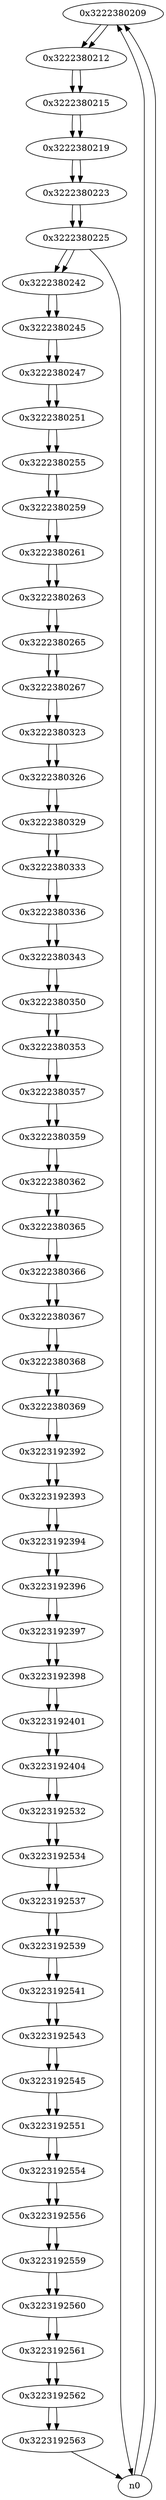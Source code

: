 digraph G{
/* nodes */
  n1 [label="0x3222380209"]
  n2 [label="0x3222380212"]
  n3 [label="0x3222380215"]
  n4 [label="0x3222380219"]
  n5 [label="0x3222380223"]
  n6 [label="0x3222380225"]
  n7 [label="0x3222380242"]
  n8 [label="0x3222380245"]
  n9 [label="0x3222380247"]
  n10 [label="0x3222380251"]
  n11 [label="0x3222380255"]
  n12 [label="0x3222380259"]
  n13 [label="0x3222380261"]
  n14 [label="0x3222380263"]
  n15 [label="0x3222380265"]
  n16 [label="0x3222380267"]
  n17 [label="0x3222380323"]
  n18 [label="0x3222380326"]
  n19 [label="0x3222380329"]
  n20 [label="0x3222380333"]
  n21 [label="0x3222380336"]
  n22 [label="0x3222380343"]
  n23 [label="0x3222380350"]
  n24 [label="0x3222380353"]
  n25 [label="0x3222380357"]
  n26 [label="0x3222380359"]
  n27 [label="0x3222380362"]
  n28 [label="0x3222380365"]
  n29 [label="0x3222380366"]
  n30 [label="0x3222380367"]
  n31 [label="0x3222380368"]
  n32 [label="0x3222380369"]
  n33 [label="0x3223192392"]
  n34 [label="0x3223192393"]
  n35 [label="0x3223192394"]
  n36 [label="0x3223192396"]
  n37 [label="0x3223192397"]
  n38 [label="0x3223192398"]
  n39 [label="0x3223192401"]
  n40 [label="0x3223192404"]
  n41 [label="0x3223192532"]
  n42 [label="0x3223192534"]
  n43 [label="0x3223192537"]
  n44 [label="0x3223192539"]
  n45 [label="0x3223192541"]
  n46 [label="0x3223192543"]
  n47 [label="0x3223192545"]
  n48 [label="0x3223192551"]
  n49 [label="0x3223192554"]
  n50 [label="0x3223192556"]
  n51 [label="0x3223192559"]
  n52 [label="0x3223192560"]
  n53 [label="0x3223192561"]
  n54 [label="0x3223192562"]
  n55 [label="0x3223192563"]
/* edges */
n1 -> n2;
n0 -> n1;
n0 -> n1;
n2 -> n3;
n1 -> n2;
n3 -> n4;
n2 -> n3;
n4 -> n5;
n3 -> n4;
n5 -> n6;
n4 -> n5;
n6 -> n7;
n6 -> n0;
n5 -> n6;
n7 -> n8;
n6 -> n7;
n8 -> n9;
n7 -> n8;
n9 -> n10;
n8 -> n9;
n10 -> n11;
n9 -> n10;
n11 -> n12;
n10 -> n11;
n12 -> n13;
n11 -> n12;
n13 -> n14;
n12 -> n13;
n14 -> n15;
n13 -> n14;
n15 -> n16;
n14 -> n15;
n16 -> n17;
n15 -> n16;
n17 -> n18;
n16 -> n17;
n18 -> n19;
n17 -> n18;
n19 -> n20;
n18 -> n19;
n20 -> n21;
n19 -> n20;
n21 -> n22;
n20 -> n21;
n22 -> n23;
n21 -> n22;
n23 -> n24;
n22 -> n23;
n24 -> n25;
n23 -> n24;
n25 -> n26;
n24 -> n25;
n26 -> n27;
n25 -> n26;
n27 -> n28;
n26 -> n27;
n28 -> n29;
n27 -> n28;
n29 -> n30;
n28 -> n29;
n30 -> n31;
n29 -> n30;
n31 -> n32;
n30 -> n31;
n32 -> n33;
n31 -> n32;
n33 -> n34;
n32 -> n33;
n34 -> n35;
n33 -> n34;
n35 -> n36;
n34 -> n35;
n36 -> n37;
n35 -> n36;
n37 -> n38;
n36 -> n37;
n38 -> n39;
n37 -> n38;
n39 -> n40;
n38 -> n39;
n40 -> n41;
n39 -> n40;
n41 -> n42;
n40 -> n41;
n42 -> n43;
n41 -> n42;
n43 -> n44;
n42 -> n43;
n44 -> n45;
n43 -> n44;
n45 -> n46;
n44 -> n45;
n46 -> n47;
n45 -> n46;
n47 -> n48;
n46 -> n47;
n48 -> n49;
n47 -> n48;
n49 -> n50;
n48 -> n49;
n50 -> n51;
n49 -> n50;
n51 -> n52;
n50 -> n51;
n52 -> n53;
n51 -> n52;
n53 -> n54;
n52 -> n53;
n54 -> n55;
n53 -> n54;
n55 -> n0;
n54 -> n55;
}
